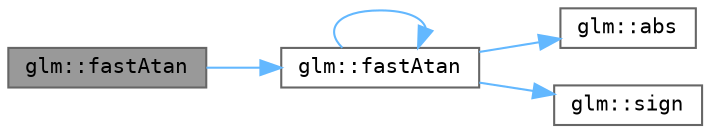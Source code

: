 digraph "glm::fastAtan"
{
 // LATEX_PDF_SIZE
  bgcolor="transparent";
  edge [fontname=Terminal,fontsize=10,labelfontname=Helvetica,labelfontsize=10];
  node [fontname=Terminal,fontsize=10,shape=box,height=0.2,width=0.4];
  rankdir="LR";
  Node1 [label="glm::fastAtan",height=0.2,width=0.4,color="gray40", fillcolor="grey60", style="filled", fontcolor="black",tooltip=" "];
  Node1 -> Node2 [color="steelblue1",style="solid"];
  Node2 [label="glm::fastAtan",height=0.2,width=0.4,color="grey40", fillcolor="white", style="filled",URL="$group__gtx__fast__trigonometry.html#ga8d197c6ef564f5e5d59af3b3f8adcc2c",tooltip=" "];
  Node2 -> Node3 [color="steelblue1",style="solid"];
  Node3 [label="glm::abs",height=0.2,width=0.4,color="grey40", fillcolor="white", style="filled",URL="$group__core__func__common.html#ga439e60a72eadecfeda2df5449c613a64",tooltip=" "];
  Node2 -> Node2 [color="steelblue1",style="solid"];
  Node2 -> Node4 [color="steelblue1",style="solid"];
  Node4 [label="glm::sign",height=0.2,width=0.4,color="grey40", fillcolor="white", style="filled",URL="$group__core__func__common.html#ga53d6ba17a541c5d5b451e5de287d8baa",tooltip=" "];
}
